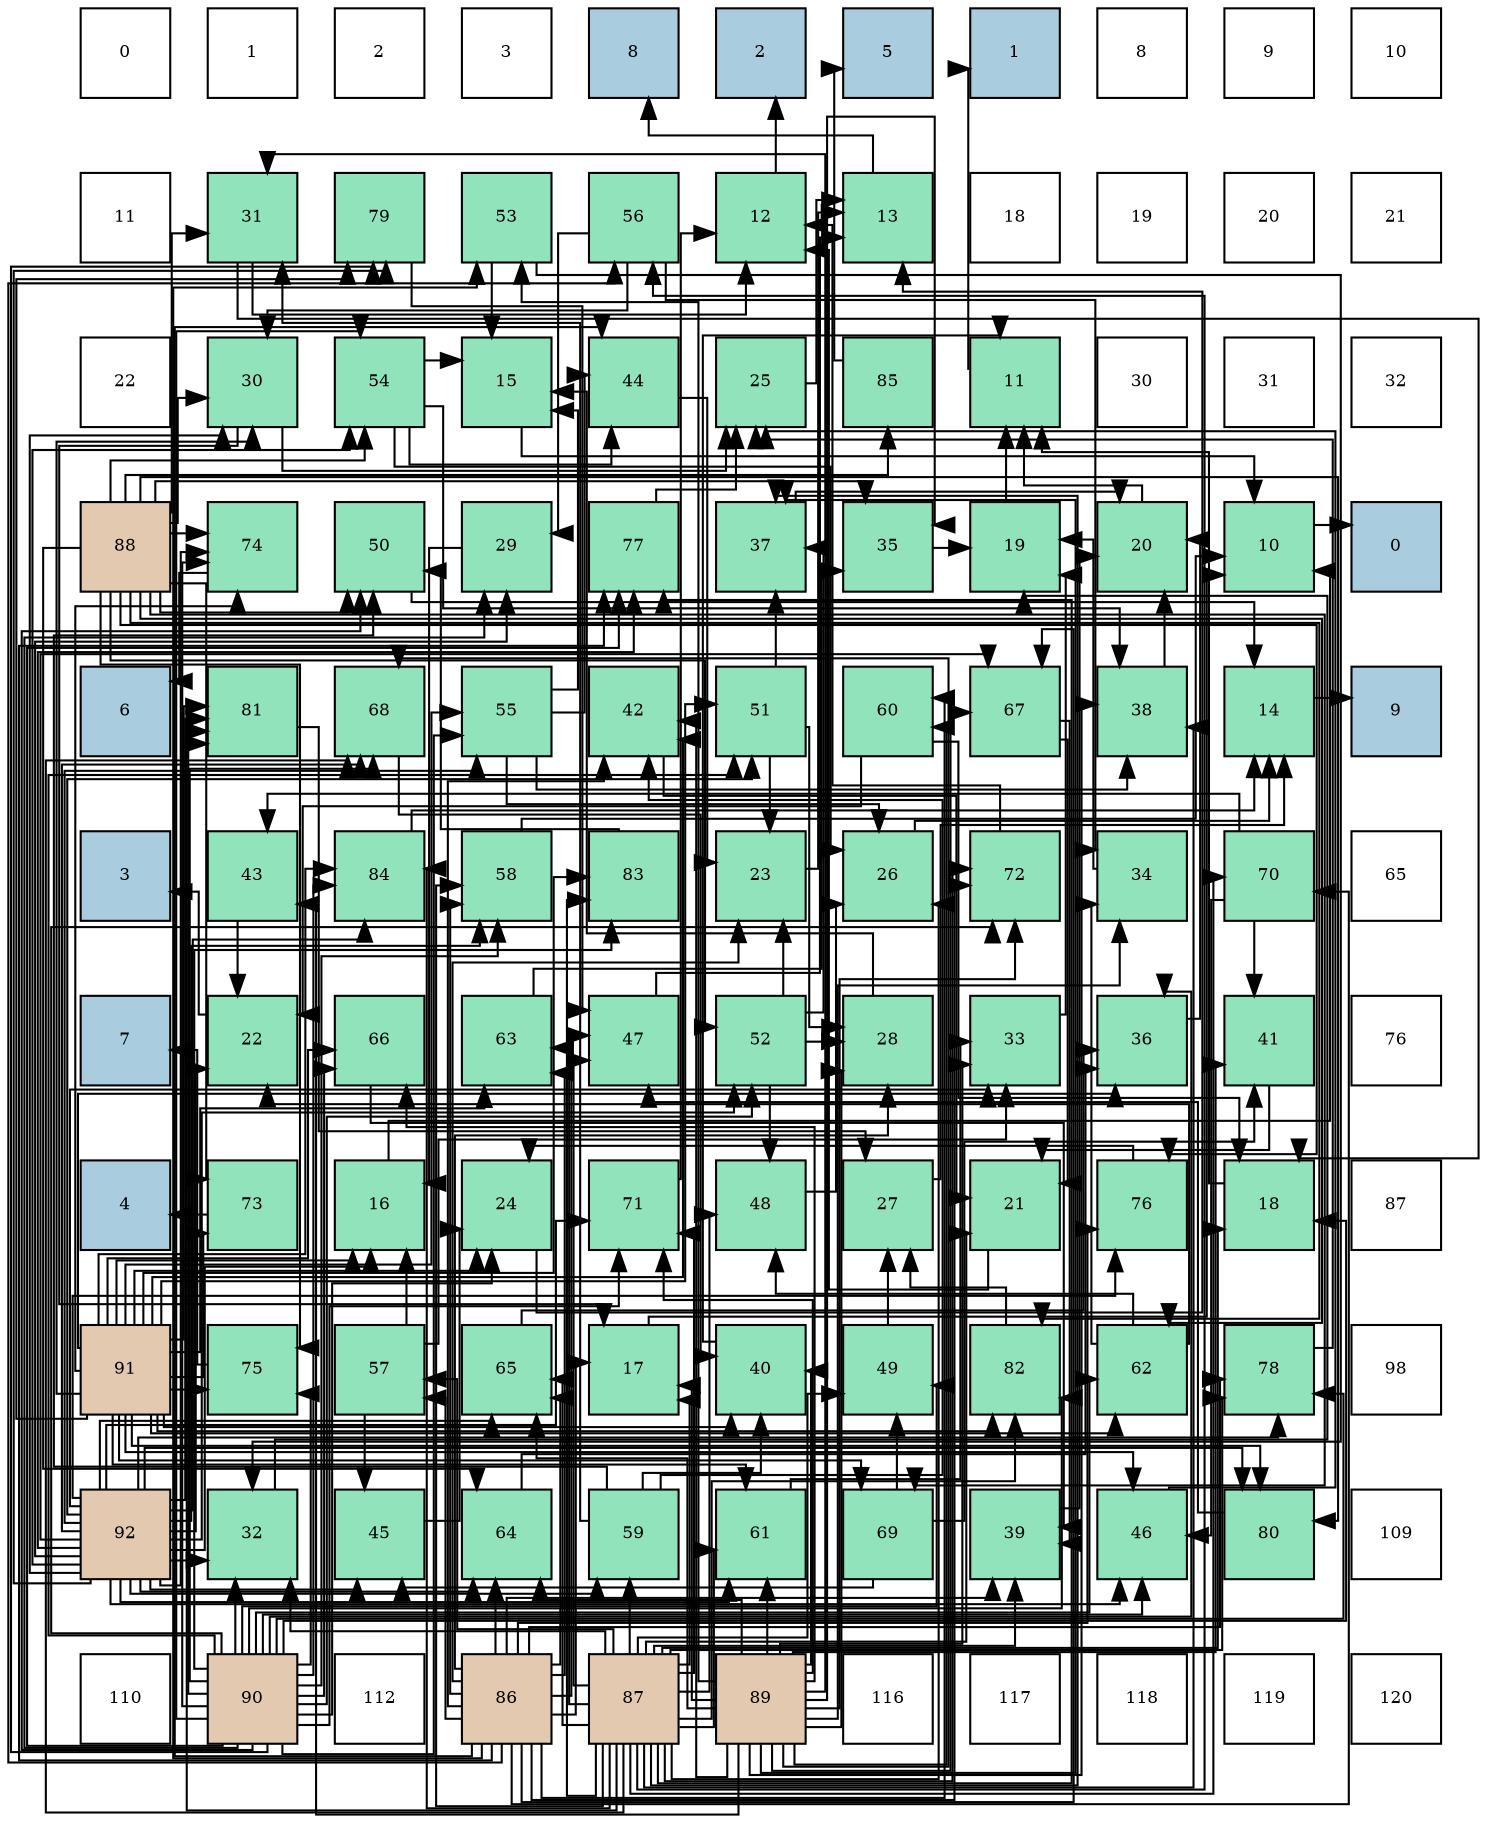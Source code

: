 digraph layout{
 rankdir=TB;
 splines=ortho;
 node [style=filled shape=square fixedsize=true width=0.6];
0[label="0", fontsize=8, fillcolor="#ffffff"];
1[label="1", fontsize=8, fillcolor="#ffffff"];
2[label="2", fontsize=8, fillcolor="#ffffff"];
3[label="3", fontsize=8, fillcolor="#ffffff"];
4[label="8", fontsize=8, fillcolor="#a9ccde"];
5[label="2", fontsize=8, fillcolor="#a9ccde"];
6[label="5", fontsize=8, fillcolor="#a9ccde"];
7[label="1", fontsize=8, fillcolor="#a9ccde"];
8[label="8", fontsize=8, fillcolor="#ffffff"];
9[label="9", fontsize=8, fillcolor="#ffffff"];
10[label="10", fontsize=8, fillcolor="#ffffff"];
11[label="11", fontsize=8, fillcolor="#ffffff"];
12[label="31", fontsize=8, fillcolor="#91e3bb"];
13[label="79", fontsize=8, fillcolor="#91e3bb"];
14[label="53", fontsize=8, fillcolor="#91e3bb"];
15[label="56", fontsize=8, fillcolor="#91e3bb"];
16[label="12", fontsize=8, fillcolor="#91e3bb"];
17[label="13", fontsize=8, fillcolor="#91e3bb"];
18[label="18", fontsize=8, fillcolor="#ffffff"];
19[label="19", fontsize=8, fillcolor="#ffffff"];
20[label="20", fontsize=8, fillcolor="#ffffff"];
21[label="21", fontsize=8, fillcolor="#ffffff"];
22[label="22", fontsize=8, fillcolor="#ffffff"];
23[label="30", fontsize=8, fillcolor="#91e3bb"];
24[label="54", fontsize=8, fillcolor="#91e3bb"];
25[label="15", fontsize=8, fillcolor="#91e3bb"];
26[label="44", fontsize=8, fillcolor="#91e3bb"];
27[label="25", fontsize=8, fillcolor="#91e3bb"];
28[label="85", fontsize=8, fillcolor="#91e3bb"];
29[label="11", fontsize=8, fillcolor="#91e3bb"];
30[label="30", fontsize=8, fillcolor="#ffffff"];
31[label="31", fontsize=8, fillcolor="#ffffff"];
32[label="32", fontsize=8, fillcolor="#ffffff"];
33[label="88", fontsize=8, fillcolor="#e3c9af"];
34[label="74", fontsize=8, fillcolor="#91e3bb"];
35[label="50", fontsize=8, fillcolor="#91e3bb"];
36[label="29", fontsize=8, fillcolor="#91e3bb"];
37[label="77", fontsize=8, fillcolor="#91e3bb"];
38[label="37", fontsize=8, fillcolor="#91e3bb"];
39[label="35", fontsize=8, fillcolor="#91e3bb"];
40[label="19", fontsize=8, fillcolor="#91e3bb"];
41[label="20", fontsize=8, fillcolor="#91e3bb"];
42[label="10", fontsize=8, fillcolor="#91e3bb"];
43[label="0", fontsize=8, fillcolor="#a9ccde"];
44[label="6", fontsize=8, fillcolor="#a9ccde"];
45[label="81", fontsize=8, fillcolor="#91e3bb"];
46[label="68", fontsize=8, fillcolor="#91e3bb"];
47[label="55", fontsize=8, fillcolor="#91e3bb"];
48[label="42", fontsize=8, fillcolor="#91e3bb"];
49[label="51", fontsize=8, fillcolor="#91e3bb"];
50[label="60", fontsize=8, fillcolor="#91e3bb"];
51[label="67", fontsize=8, fillcolor="#91e3bb"];
52[label="38", fontsize=8, fillcolor="#91e3bb"];
53[label="14", fontsize=8, fillcolor="#91e3bb"];
54[label="9", fontsize=8, fillcolor="#a9ccde"];
55[label="3", fontsize=8, fillcolor="#a9ccde"];
56[label="43", fontsize=8, fillcolor="#91e3bb"];
57[label="84", fontsize=8, fillcolor="#91e3bb"];
58[label="58", fontsize=8, fillcolor="#91e3bb"];
59[label="83", fontsize=8, fillcolor="#91e3bb"];
60[label="23", fontsize=8, fillcolor="#91e3bb"];
61[label="26", fontsize=8, fillcolor="#91e3bb"];
62[label="72", fontsize=8, fillcolor="#91e3bb"];
63[label="34", fontsize=8, fillcolor="#91e3bb"];
64[label="70", fontsize=8, fillcolor="#91e3bb"];
65[label="65", fontsize=8, fillcolor="#ffffff"];
66[label="7", fontsize=8, fillcolor="#a9ccde"];
67[label="22", fontsize=8, fillcolor="#91e3bb"];
68[label="66", fontsize=8, fillcolor="#91e3bb"];
69[label="63", fontsize=8, fillcolor="#91e3bb"];
70[label="47", fontsize=8, fillcolor="#91e3bb"];
71[label="52", fontsize=8, fillcolor="#91e3bb"];
72[label="28", fontsize=8, fillcolor="#91e3bb"];
73[label="33", fontsize=8, fillcolor="#91e3bb"];
74[label="36", fontsize=8, fillcolor="#91e3bb"];
75[label="41", fontsize=8, fillcolor="#91e3bb"];
76[label="76", fontsize=8, fillcolor="#ffffff"];
77[label="4", fontsize=8, fillcolor="#a9ccde"];
78[label="73", fontsize=8, fillcolor="#91e3bb"];
79[label="16", fontsize=8, fillcolor="#91e3bb"];
80[label="24", fontsize=8, fillcolor="#91e3bb"];
81[label="71", fontsize=8, fillcolor="#91e3bb"];
82[label="48", fontsize=8, fillcolor="#91e3bb"];
83[label="27", fontsize=8, fillcolor="#91e3bb"];
84[label="21", fontsize=8, fillcolor="#91e3bb"];
85[label="76", fontsize=8, fillcolor="#91e3bb"];
86[label="18", fontsize=8, fillcolor="#91e3bb"];
87[label="87", fontsize=8, fillcolor="#ffffff"];
88[label="91", fontsize=8, fillcolor="#e3c9af"];
89[label="75", fontsize=8, fillcolor="#91e3bb"];
90[label="57", fontsize=8, fillcolor="#91e3bb"];
91[label="65", fontsize=8, fillcolor="#91e3bb"];
92[label="17", fontsize=8, fillcolor="#91e3bb"];
93[label="40", fontsize=8, fillcolor="#91e3bb"];
94[label="49", fontsize=8, fillcolor="#91e3bb"];
95[label="82", fontsize=8, fillcolor="#91e3bb"];
96[label="62", fontsize=8, fillcolor="#91e3bb"];
97[label="78", fontsize=8, fillcolor="#91e3bb"];
98[label="98", fontsize=8, fillcolor="#ffffff"];
99[label="92", fontsize=8, fillcolor="#e3c9af"];
100[label="32", fontsize=8, fillcolor="#91e3bb"];
101[label="45", fontsize=8, fillcolor="#91e3bb"];
102[label="64", fontsize=8, fillcolor="#91e3bb"];
103[label="59", fontsize=8, fillcolor="#91e3bb"];
104[label="61", fontsize=8, fillcolor="#91e3bb"];
105[label="69", fontsize=8, fillcolor="#91e3bb"];
106[label="39", fontsize=8, fillcolor="#91e3bb"];
107[label="46", fontsize=8, fillcolor="#91e3bb"];
108[label="80", fontsize=8, fillcolor="#91e3bb"];
109[label="109", fontsize=8, fillcolor="#ffffff"];
110[label="110", fontsize=8, fillcolor="#ffffff"];
111[label="90", fontsize=8, fillcolor="#e3c9af"];
112[label="112", fontsize=8, fillcolor="#ffffff"];
113[label="86", fontsize=8, fillcolor="#e3c9af"];
114[label="87", fontsize=8, fillcolor="#e3c9af"];
115[label="89", fontsize=8, fillcolor="#e3c9af"];
116[label="116", fontsize=8, fillcolor="#ffffff"];
117[label="117", fontsize=8, fillcolor="#ffffff"];
118[label="118", fontsize=8, fillcolor="#ffffff"];
119[label="119", fontsize=8, fillcolor="#ffffff"];
120[label="120", fontsize=8, fillcolor="#ffffff"];
edge [constraint=false, style=vis];42 -> 43;
29 -> 7;
16 -> 5;
17 -> 4;
53 -> 54;
25 -> 42;
79 -> 42;
92 -> 42;
86 -> 29;
40 -> 29;
41 -> 29;
84 -> 16;
67 -> 55;
60 -> 17;
80 -> 17;
27 -> 17;
61 -> 53;
83 -> 53;
72 -> 25;
36 -> 79;
23 -> 92;
23 -> 27;
12 -> 16;
12 -> 86;
100 -> 40;
73 -> 40;
63 -> 40;
39 -> 40;
74 -> 41;
38 -> 41;
52 -> 41;
106 -> 41;
93 -> 29;
75 -> 84;
48 -> 84;
56 -> 67;
26 -> 60;
101 -> 80;
107 -> 27;
70 -> 17;
82 -> 61;
94 -> 83;
35 -> 53;
49 -> 60;
49 -> 72;
49 -> 38;
71 -> 60;
71 -> 72;
71 -> 38;
71 -> 82;
14 -> 25;
14 -> 100;
24 -> 25;
24 -> 61;
24 -> 52;
24 -> 26;
47 -> 25;
47 -> 61;
47 -> 52;
47 -> 26;
15 -> 36;
15 -> 23;
15 -> 63;
90 -> 79;
90 -> 73;
90 -> 101;
58 -> 42;
103 -> 12;
103 -> 93;
103 -> 48;
103 -> 35;
50 -> 86;
50 -> 67;
104 -> 73;
96 -> 67;
96 -> 63;
96 -> 82;
69 -> 39;
102 -> 74;
91 -> 74;
68 -> 106;
51 -> 84;
51 -> 106;
46 -> 93;
105 -> 75;
105 -> 101;
105 -> 94;
64 -> 75;
64 -> 56;
64 -> 107;
81 -> 16;
62 -> 16;
78 -> 77;
34 -> 44;
89 -> 66;
85 -> 80;
37 -> 27;
97 -> 27;
13 -> 70;
108 -> 70;
45 -> 83;
95 -> 83;
59 -> 35;
57 -> 53;
28 -> 6;
113 -> 92;
113 -> 60;
113 -> 72;
113 -> 106;
113 -> 48;
113 -> 26;
113 -> 70;
113 -> 14;
113 -> 15;
113 -> 90;
113 -> 58;
113 -> 50;
113 -> 69;
113 -> 102;
113 -> 91;
113 -> 51;
113 -> 64;
113 -> 62;
113 -> 85;
113 -> 37;
113 -> 97;
114 -> 92;
114 -> 86;
114 -> 84;
114 -> 61;
114 -> 100;
114 -> 38;
114 -> 52;
114 -> 106;
114 -> 70;
114 -> 82;
114 -> 94;
114 -> 15;
114 -> 90;
114 -> 58;
114 -> 103;
114 -> 104;
114 -> 69;
114 -> 91;
114 -> 46;
114 -> 64;
114 -> 81;
114 -> 62;
114 -> 37;
114 -> 97;
114 -> 45;
114 -> 95;
114 -> 59;
114 -> 57;
33 -> 23;
33 -> 12;
33 -> 39;
33 -> 35;
33 -> 71;
33 -> 24;
33 -> 96;
33 -> 102;
33 -> 105;
33 -> 78;
33 -> 34;
33 -> 89;
33 -> 85;
33 -> 108;
33 -> 95;
33 -> 28;
115 -> 92;
115 -> 72;
115 -> 12;
115 -> 73;
115 -> 63;
115 -> 39;
115 -> 38;
115 -> 52;
115 -> 93;
115 -> 75;
115 -> 48;
115 -> 56;
115 -> 14;
115 -> 50;
115 -> 104;
115 -> 102;
115 -> 91;
115 -> 68;
115 -> 51;
115 -> 46;
115 -> 81;
115 -> 62;
111 -> 86;
111 -> 80;
111 -> 36;
111 -> 100;
111 -> 74;
111 -> 107;
111 -> 94;
111 -> 35;
111 -> 49;
111 -> 71;
111 -> 24;
111 -> 47;
111 -> 58;
111 -> 96;
111 -> 68;
111 -> 46;
111 -> 81;
111 -> 62;
111 -> 34;
111 -> 89;
111 -> 37;
111 -> 97;
111 -> 13;
111 -> 45;
111 -> 95;
111 -> 59;
111 -> 57;
88 -> 79;
88 -> 80;
88 -> 23;
88 -> 74;
88 -> 93;
88 -> 48;
88 -> 107;
88 -> 49;
88 -> 47;
88 -> 104;
88 -> 96;
88 -> 69;
88 -> 68;
88 -> 105;
88 -> 78;
88 -> 34;
88 -> 89;
88 -> 13;
88 -> 108;
88 -> 45;
88 -> 95;
88 -> 59;
88 -> 57;
99 -> 79;
99 -> 67;
99 -> 36;
99 -> 23;
99 -> 100;
99 -> 73;
99 -> 101;
99 -> 107;
99 -> 49;
99 -> 71;
99 -> 24;
99 -> 47;
99 -> 58;
99 -> 103;
99 -> 104;
99 -> 102;
99 -> 91;
99 -> 51;
99 -> 46;
99 -> 81;
99 -> 34;
99 -> 85;
99 -> 37;
99 -> 97;
99 -> 13;
99 -> 108;
99 -> 45;
99 -> 57;
edge [constraint=true, style=invis];
0 -> 11 -> 22 -> 33 -> 44 -> 55 -> 66 -> 77 -> 88 -> 99 -> 110;
1 -> 12 -> 23 -> 34 -> 45 -> 56 -> 67 -> 78 -> 89 -> 100 -> 111;
2 -> 13 -> 24 -> 35 -> 46 -> 57 -> 68 -> 79 -> 90 -> 101 -> 112;
3 -> 14 -> 25 -> 36 -> 47 -> 58 -> 69 -> 80 -> 91 -> 102 -> 113;
4 -> 15 -> 26 -> 37 -> 48 -> 59 -> 70 -> 81 -> 92 -> 103 -> 114;
5 -> 16 -> 27 -> 38 -> 49 -> 60 -> 71 -> 82 -> 93 -> 104 -> 115;
6 -> 17 -> 28 -> 39 -> 50 -> 61 -> 72 -> 83 -> 94 -> 105 -> 116;
7 -> 18 -> 29 -> 40 -> 51 -> 62 -> 73 -> 84 -> 95 -> 106 -> 117;
8 -> 19 -> 30 -> 41 -> 52 -> 63 -> 74 -> 85 -> 96 -> 107 -> 118;
9 -> 20 -> 31 -> 42 -> 53 -> 64 -> 75 -> 86 -> 97 -> 108 -> 119;
10 -> 21 -> 32 -> 43 -> 54 -> 65 -> 76 -> 87 -> 98 -> 109 -> 120;
rank = same {0 -> 1 -> 2 -> 3 -> 4 -> 5 -> 6 -> 7 -> 8 -> 9 -> 10};
rank = same {11 -> 12 -> 13 -> 14 -> 15 -> 16 -> 17 -> 18 -> 19 -> 20 -> 21};
rank = same {22 -> 23 -> 24 -> 25 -> 26 -> 27 -> 28 -> 29 -> 30 -> 31 -> 32};
rank = same {33 -> 34 -> 35 -> 36 -> 37 -> 38 -> 39 -> 40 -> 41 -> 42 -> 43};
rank = same {44 -> 45 -> 46 -> 47 -> 48 -> 49 -> 50 -> 51 -> 52 -> 53 -> 54};
rank = same {55 -> 56 -> 57 -> 58 -> 59 -> 60 -> 61 -> 62 -> 63 -> 64 -> 65};
rank = same {66 -> 67 -> 68 -> 69 -> 70 -> 71 -> 72 -> 73 -> 74 -> 75 -> 76};
rank = same {77 -> 78 -> 79 -> 80 -> 81 -> 82 -> 83 -> 84 -> 85 -> 86 -> 87};
rank = same {88 -> 89 -> 90 -> 91 -> 92 -> 93 -> 94 -> 95 -> 96 -> 97 -> 98};
rank = same {99 -> 100 -> 101 -> 102 -> 103 -> 104 -> 105 -> 106 -> 107 -> 108 -> 109};
rank = same {110 -> 111 -> 112 -> 113 -> 114 -> 115 -> 116 -> 117 -> 118 -> 119 -> 120};
}